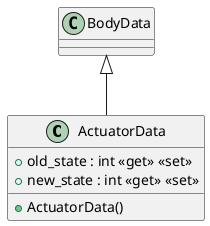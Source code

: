 @startuml
class ActuatorData {
    + ActuatorData()
    + old_state : int <<get>> <<set>>
    + new_state : int <<get>> <<set>>
}
BodyData <|-- ActuatorData
@enduml
